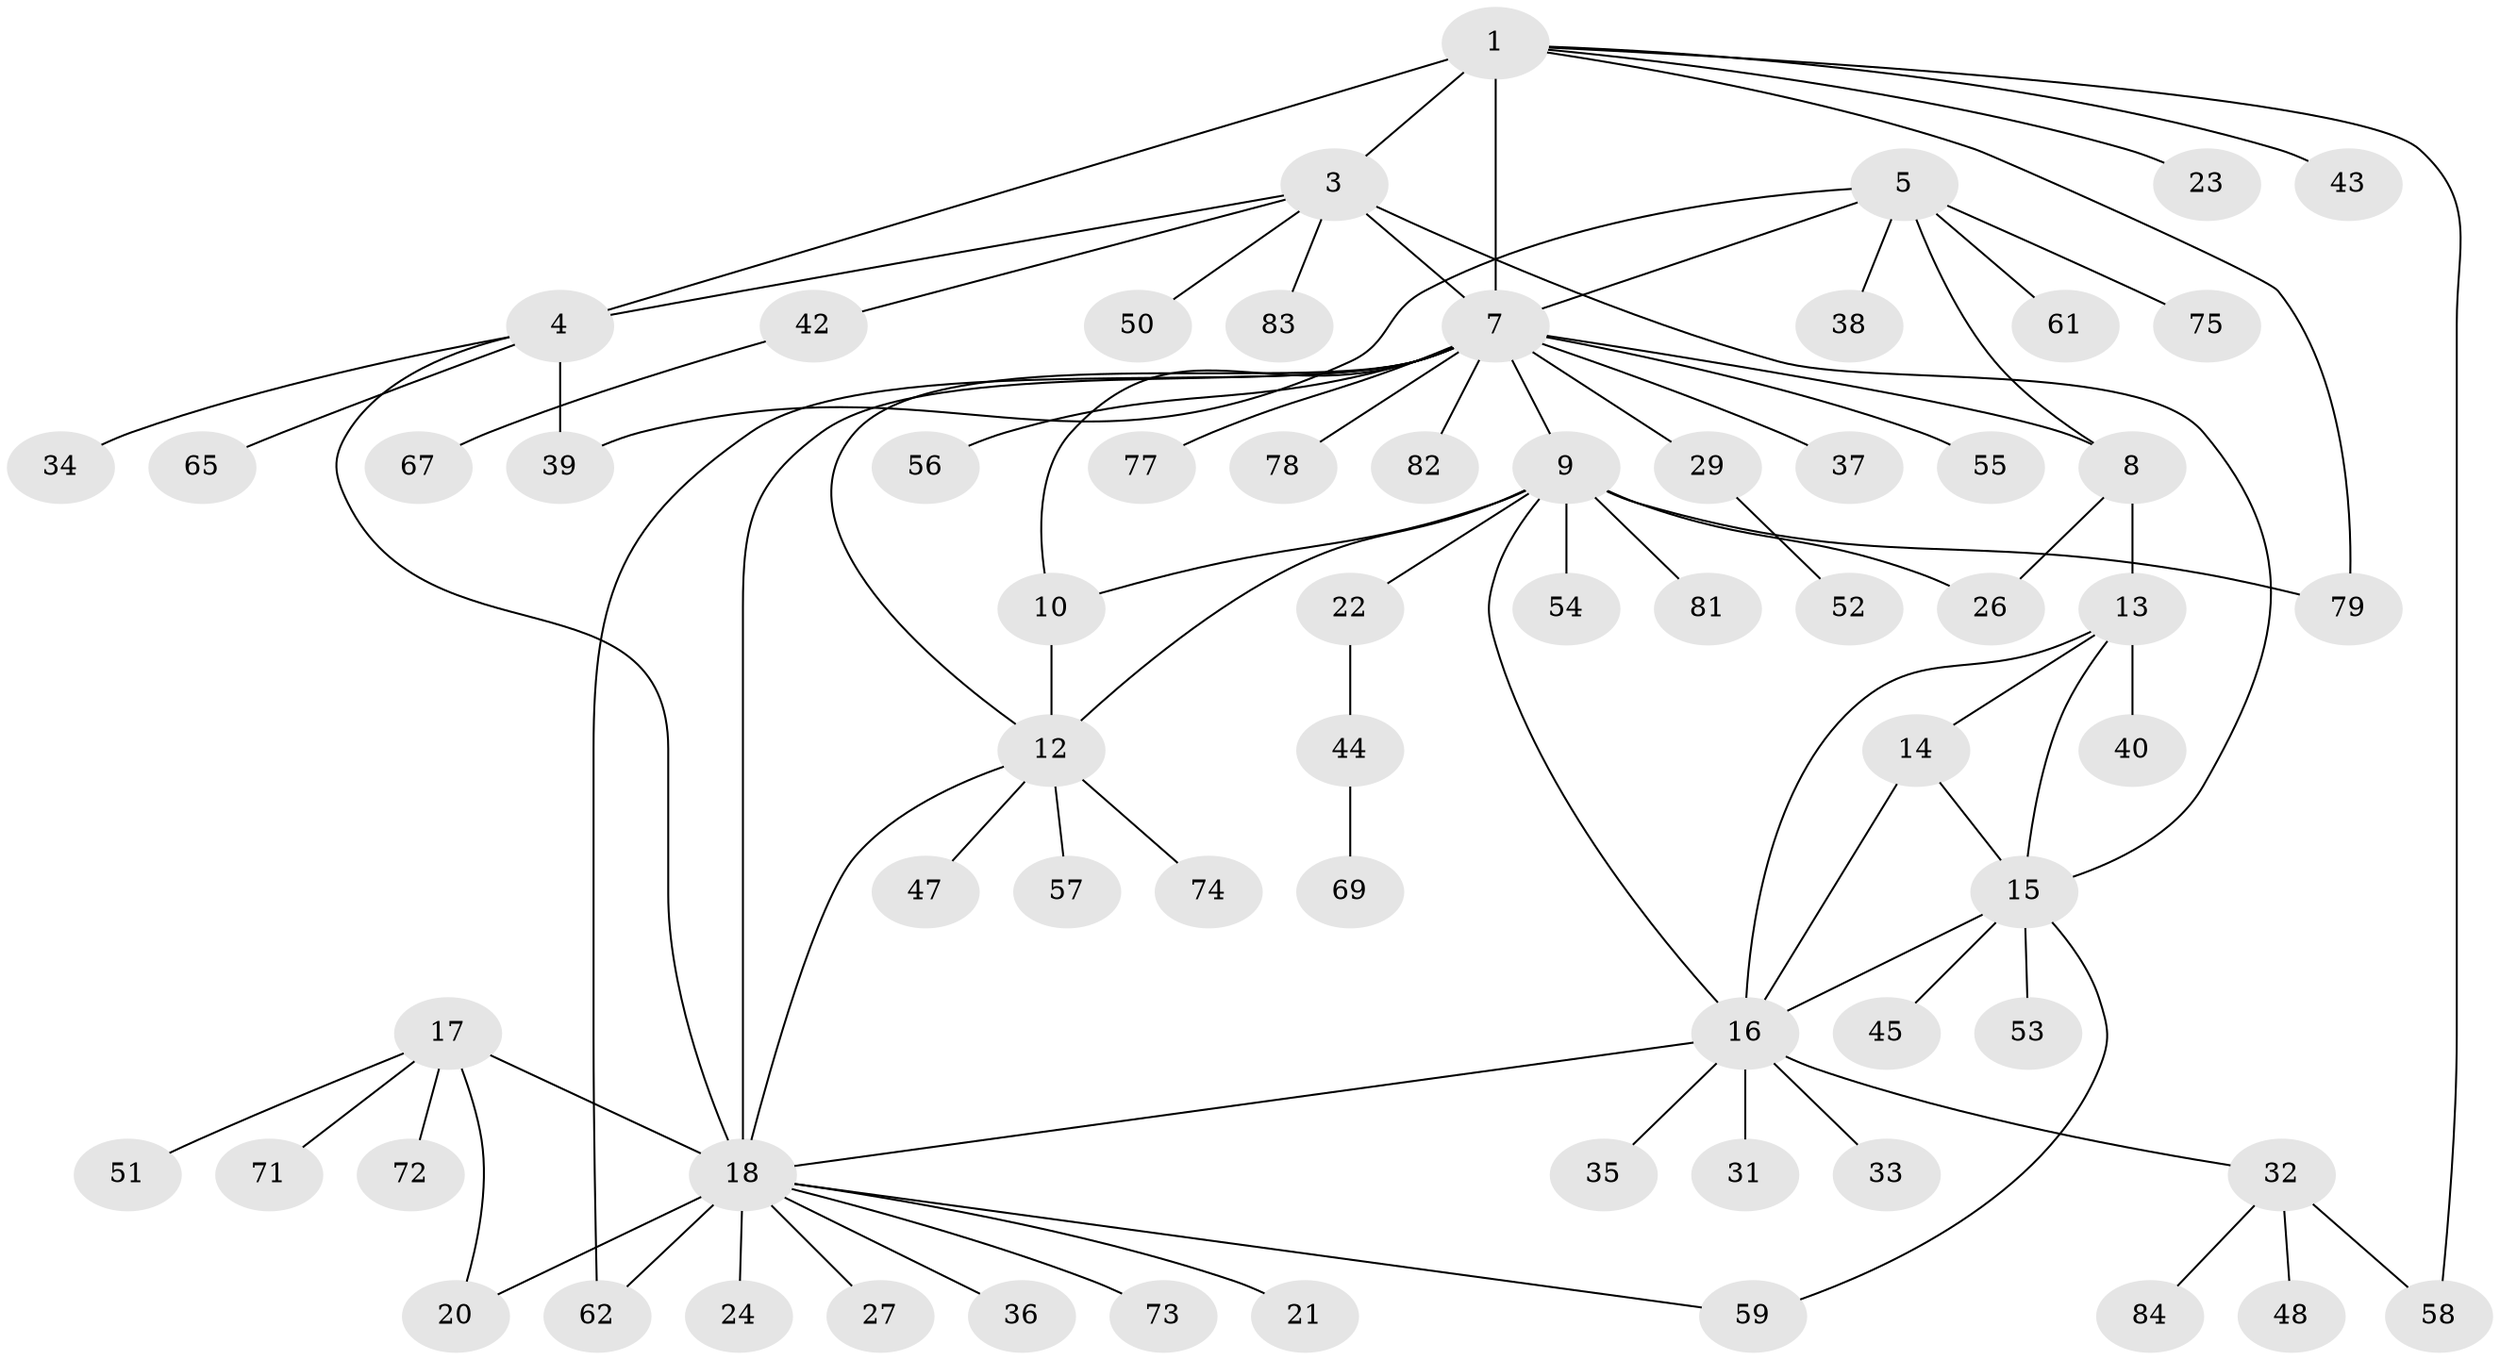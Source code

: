 // original degree distribution, {8: 0.07142857142857142, 3: 0.047619047619047616, 5: 0.03571428571428571, 10: 0.023809523809523808, 6: 0.011904761904761904, 9: 0.03571428571428571, 4: 0.023809523809523808, 7: 0.011904761904761904, 1: 0.5595238095238095, 2: 0.17857142857142858}
// Generated by graph-tools (version 1.1) at 2025/11/02/27/25 16:11:36]
// undirected, 66 vertices, 86 edges
graph export_dot {
graph [start="1"]
  node [color=gray90,style=filled];
  1 [super="+2"];
  3 [super="+30"];
  4 [super="+64"];
  5 [super="+6"];
  7 [super="+11"];
  8 [super="+25"];
  9 [super="+66"];
  10;
  12 [super="+46"];
  13;
  14 [super="+80"];
  15 [super="+60"];
  16 [super="+41"];
  17 [super="+28"];
  18 [super="+19"];
  20;
  21;
  22;
  23;
  24 [super="+63"];
  26 [super="+68"];
  27;
  29;
  31;
  32 [super="+76"];
  33;
  34;
  35;
  36;
  37;
  38 [super="+70"];
  39;
  40;
  42 [super="+49"];
  43;
  44;
  45;
  47;
  48;
  50;
  51;
  52;
  53;
  54;
  55;
  56;
  57;
  58;
  59;
  61;
  62;
  65;
  67;
  69;
  71;
  72;
  73;
  74;
  75;
  77;
  78;
  79;
  81;
  82;
  83;
  84;
  1 -- 3 [weight=2];
  1 -- 4 [weight=2];
  1 -- 23;
  1 -- 43;
  1 -- 58;
  1 -- 79;
  1 -- 7;
  3 -- 4;
  3 -- 7;
  3 -- 15;
  3 -- 42;
  3 -- 50;
  3 -- 83;
  4 -- 34;
  4 -- 39;
  4 -- 65;
  4 -- 18;
  5 -- 7 [weight=2];
  5 -- 8 [weight=2];
  5 -- 39;
  5 -- 75;
  5 -- 38;
  5 -- 61;
  7 -- 8;
  7 -- 29;
  7 -- 37;
  7 -- 77;
  7 -- 82;
  7 -- 9;
  7 -- 10;
  7 -- 12;
  7 -- 78;
  7 -- 55;
  7 -- 56;
  7 -- 62;
  7 -- 18;
  8 -- 13;
  8 -- 26;
  9 -- 10;
  9 -- 12;
  9 -- 16;
  9 -- 22;
  9 -- 54;
  9 -- 79;
  9 -- 81;
  9 -- 26;
  10 -- 12;
  12 -- 18;
  12 -- 47;
  12 -- 57;
  12 -- 74;
  13 -- 14;
  13 -- 15;
  13 -- 16;
  13 -- 40;
  14 -- 15;
  14 -- 16;
  15 -- 16;
  15 -- 45;
  15 -- 53;
  15 -- 59;
  16 -- 18;
  16 -- 31;
  16 -- 32;
  16 -- 33;
  16 -- 35;
  17 -- 18 [weight=2];
  17 -- 20;
  17 -- 51;
  17 -- 71;
  17 -- 72;
  18 -- 20 [weight=2];
  18 -- 36;
  18 -- 62;
  18 -- 73;
  18 -- 59;
  18 -- 21;
  18 -- 24;
  18 -- 27;
  22 -- 44;
  29 -- 52;
  32 -- 48;
  32 -- 58;
  32 -- 84;
  42 -- 67;
  44 -- 69;
}
